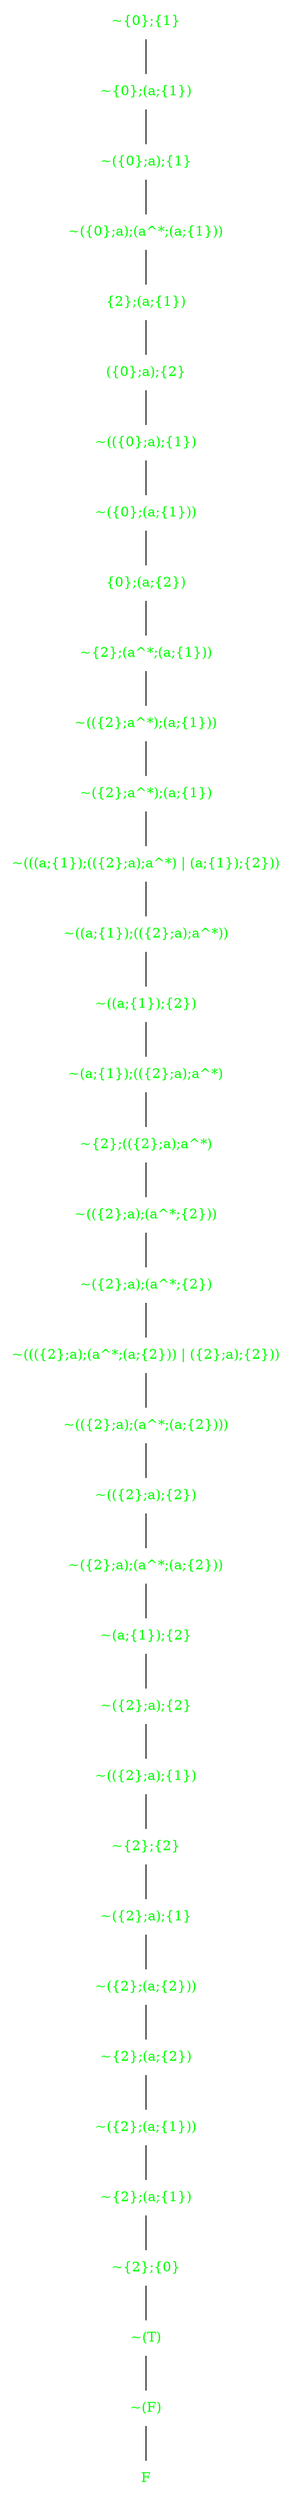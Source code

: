 graph {
node[shape="plaintext"]
N0x149f04a00[label="~{0};{1}", fontcolor=green];
N0x149f04b20[label="~{0};(a;{1})", fontcolor=green];
N0x149f052d0[label="~({0};a);{1}", fontcolor=green];
N0x149f05480[label="~({0};a);(a^*;(a;{1}))", fontcolor=green];
N0x149f05770[label="{2};(a;{1})", fontcolor=green];
N0x149f040d0[label="({0};a);{2}", fontcolor=green];
N0x149f04420[label="~(({0};a);{1})", fontcolor=green];
N0x149f045c0[label="~({0};(a;{1}))", fontcolor=green];
N0x149f04640[label="{0};(a;{2})", fontcolor=green];
N0x149f05fa0[label="~{2};(a^*;(a;{1}))", fontcolor=green];
N0x149f05b50[label="~(({2};a^*);(a;{1}))", fontcolor=green];
N0x14b904640[label="~({2};a^*);(a;{1})", fontcolor=green];
N0x14b904c30[label="~(((a;{1});(({2};a);a^*) | (a;{1});{2}))", fontcolor=green];
N0x14b904f50[label="~((a;{1});(({2};a);a^*))", fontcolor=green];
N0x14b905630[label="~((a;{1});{2})", fontcolor=green];
N0x14b904310[label="~(a;{1});(({2};a);a^*)", fontcolor=green];
N0x14b905460[label="~{2};(({2};a);a^*)", fontcolor=green];
N0x14b905740[label="~(({2};a);(a^*;{2}))", fontcolor=green];
N0x14b905bf0[label="~({2};a);(a^*;{2})", fontcolor=green];
N0x14b906060[label="~((({2};a);(a^*;(a;{2})) | ({2};a);{2}))", fontcolor=green];
N0x14b906370[label="~(({2};a);(a^*;(a;{2})))", fontcolor=green];
N0x14b906a20[label="~(({2};a);{2})", fontcolor=green];
N0x14b906540[label="~({2};a);(a^*;(a;{2}))", fontcolor=green];
N0x14b906730[label="~(a;{1});{2}", fontcolor=green];
N0x14b906660[label="~({2};a);{2}", fontcolor=green];
N0x14b9067c0[label="~(({2};a);{1})", fontcolor=green];
N0x14b906d40[label="~{2};{2}", fontcolor=green];
N0x14b9043a0[label="~({2};a);{1}", fontcolor=green];
N0x14b906eb0[label="~({2};(a;{2}))", fontcolor=green];
N0x14b9071b0[label="~{2};(a;{2})", fontcolor=green];
N0x14b907060[label="~({2};(a;{1}))", fontcolor=green];
N0x14b907510[label="~{2};(a;{1})", fontcolor=green];
N0x14b9074b0[label="~{2};{0}", fontcolor=green];
N0x14b904350[label="~(T)", fontcolor=green];
N0x149f04890[label="~(F)", fontcolor=green];
N0x149f04680[label="F", fontcolor=green];
N0x149f04890 -- N0x149f04680;
N0x14b904350 -- N0x149f04890;
N0x14b9074b0 -- N0x14b904350;
N0x14b907510 -- N0x14b9074b0;
N0x14b907060 -- N0x14b907510;
N0x14b9071b0 -- N0x14b907060;
N0x14b906eb0 -- N0x14b9071b0;
N0x14b9043a0 -- N0x14b906eb0;
N0x14b906d40 -- N0x14b9043a0;
N0x14b9067c0 -- N0x14b906d40;
N0x14b906660 -- N0x14b9067c0;
N0x14b906730 -- N0x14b906660;
N0x14b906540 -- N0x14b906730;
N0x14b906a20 -- N0x14b906540;
N0x14b906370 -- N0x14b906a20;
N0x14b906060 -- N0x14b906370;
N0x14b905bf0 -- N0x14b906060;
N0x14b905740 -- N0x14b905bf0;
N0x14b905460 -- N0x14b905740;
N0x14b904310 -- N0x14b905460;
N0x14b905630 -- N0x14b904310;
N0x14b904f50 -- N0x14b905630;
N0x14b904c30 -- N0x14b904f50;
N0x14b904640 -- N0x14b904c30;
N0x149f05b50 -- N0x14b904640;
N0x149f05fa0 -- N0x149f05b50;
N0x149f04640 -- N0x149f05fa0;
N0x149f045c0 -- N0x149f04640;
N0x149f04420 -- N0x149f045c0;
N0x149f040d0 -- N0x149f04420;
N0x149f05770 -- N0x149f040d0;
N0x149f05480 -- N0x149f05770;
N0x149f052d0 -- N0x149f05480;
N0x149f04b20 -- N0x149f052d0;
N0x149f04a00 -- N0x149f04b20;
}
